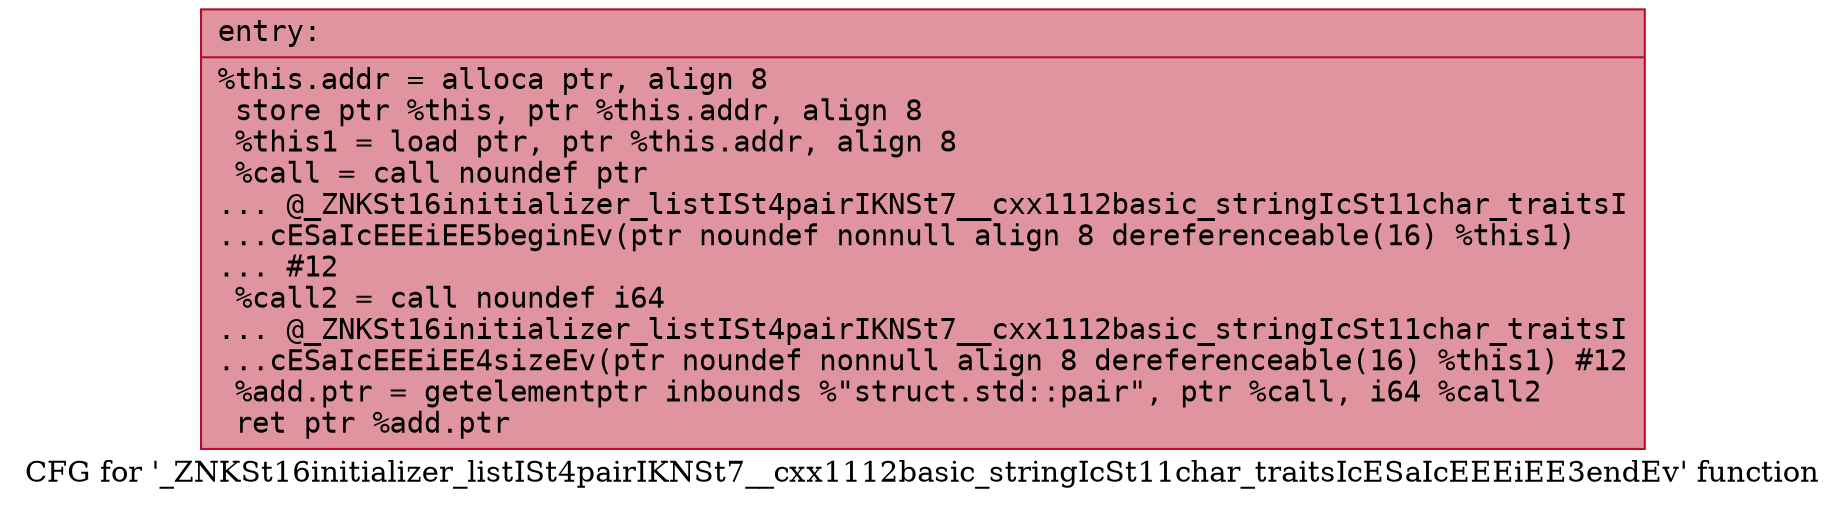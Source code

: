 digraph "CFG for '_ZNKSt16initializer_listISt4pairIKNSt7__cxx1112basic_stringIcSt11char_traitsIcESaIcEEEiEE3endEv' function" {
	label="CFG for '_ZNKSt16initializer_listISt4pairIKNSt7__cxx1112basic_stringIcSt11char_traitsIcESaIcEEEiEE3endEv' function";

	Node0x562c263dabc0 [shape=record,color="#b70d28ff", style=filled, fillcolor="#b70d2870" fontname="Courier",label="{entry:\l|  %this.addr = alloca ptr, align 8\l  store ptr %this, ptr %this.addr, align 8\l  %this1 = load ptr, ptr %this.addr, align 8\l  %call = call noundef ptr\l... @_ZNKSt16initializer_listISt4pairIKNSt7__cxx1112basic_stringIcSt11char_traitsI\l...cESaIcEEEiEE5beginEv(ptr noundef nonnull align 8 dereferenceable(16) %this1)\l... #12\l  %call2 = call noundef i64\l... @_ZNKSt16initializer_listISt4pairIKNSt7__cxx1112basic_stringIcSt11char_traitsI\l...cESaIcEEEiEE4sizeEv(ptr noundef nonnull align 8 dereferenceable(16) %this1) #12\l  %add.ptr = getelementptr inbounds %\"struct.std::pair\", ptr %call, i64 %call2\l  ret ptr %add.ptr\l}"];
}
